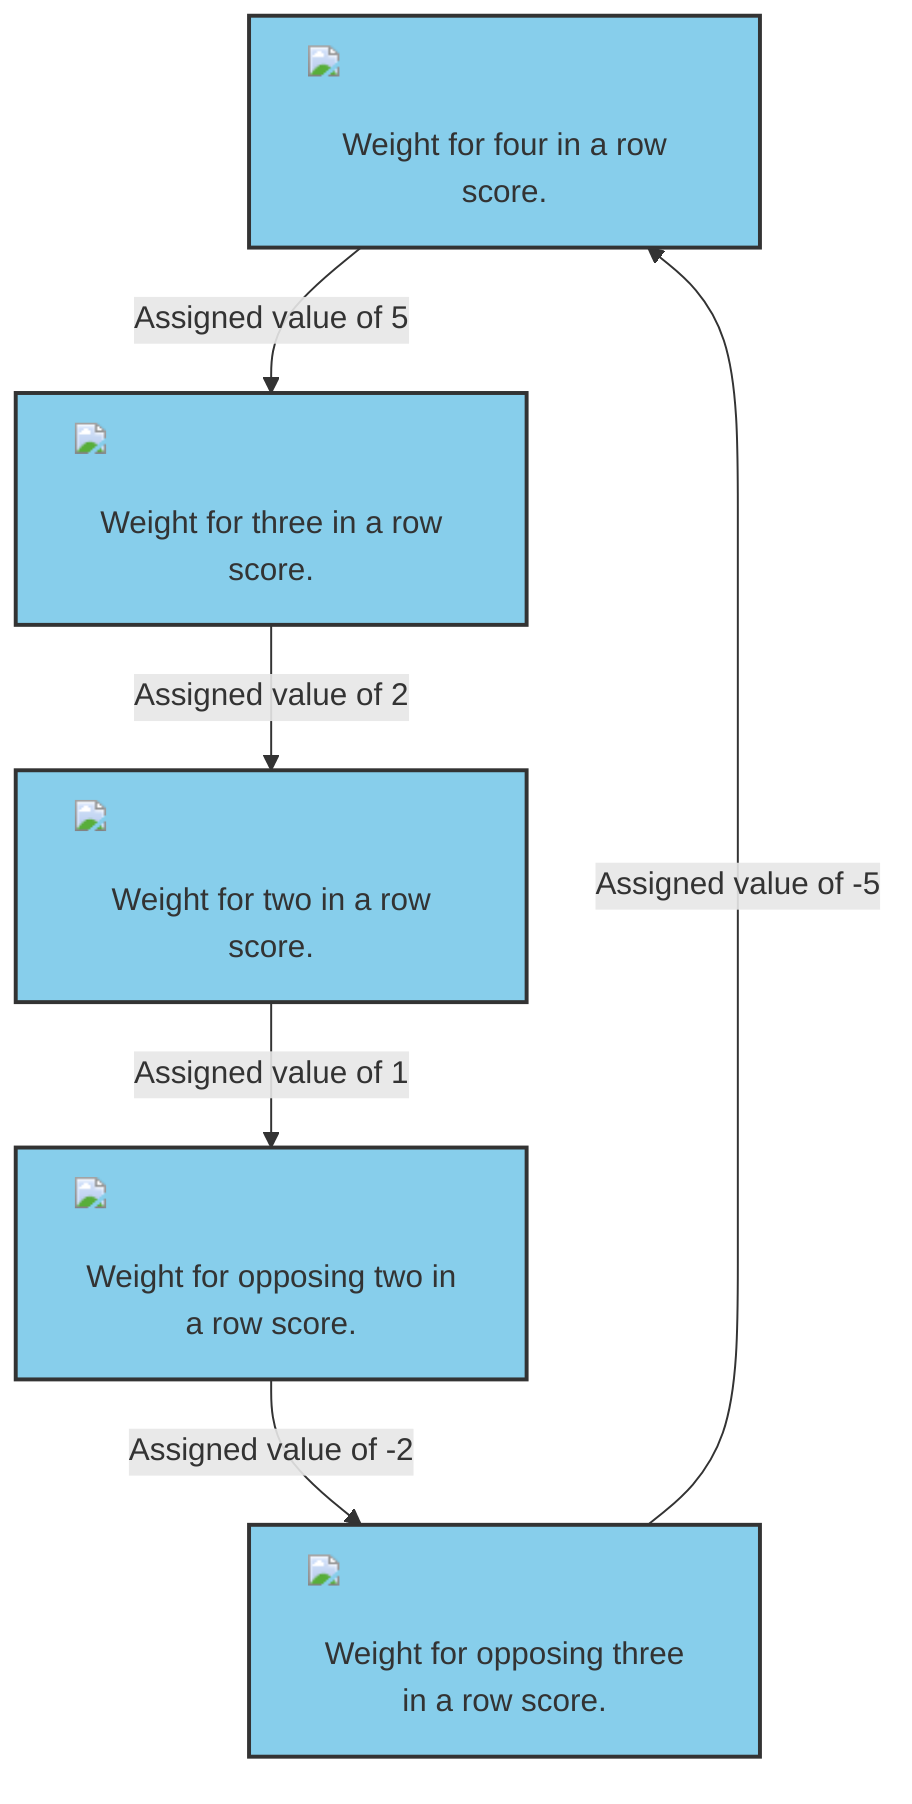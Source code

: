graph TD; 
    A["<img src='dummy_plots/lineplot_template.svg'/> <br/> Weight for four in a row score."]:::data 
    B["<img src='dummy_plots/scatter_plot_template.svg'/> <br/> Weight for three in a row score."]:::data 
    C["<img src='dummy_plots/barplot_template.svg'/> <br/> Weight for two in a row score."]:::data 
    D["<img src='dummy_plots/hist_template.svg'/> <br/> Weight for opposing two in a row score."]:::data 
    E["<img src='dummy_plots/boxplot_template.svg'/> <br/> Weight for opposing three in a row score."]:::data
    A -->|Assigned value of 5| B 
    B -->|Assigned value of 2| C 
    C -->|Assigned value of 1| D 
    D -->|Assigned value of -2| E 
    E -->|Assigned value of -5| A

classDef data fill:#87CEEB,stroke:#333,stroke-width:2px;